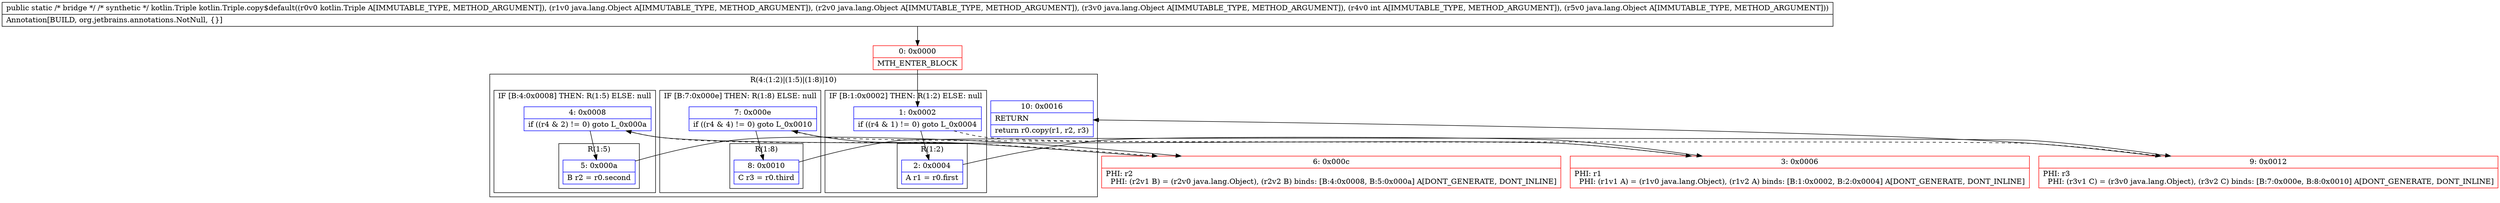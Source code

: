 digraph "CFG forkotlin.Triple.copy$default(Lkotlin\/Triple;Ljava\/lang\/Object;Ljava\/lang\/Object;Ljava\/lang\/Object;ILjava\/lang\/Object;)Lkotlin\/Triple;" {
subgraph cluster_Region_2109869497 {
label = "R(4:(1:2)|(1:5)|(1:8)|10)";
node [shape=record,color=blue];
subgraph cluster_IfRegion_1268737414 {
label = "IF [B:1:0x0002] THEN: R(1:2) ELSE: null";
node [shape=record,color=blue];
Node_1 [shape=record,label="{1\:\ 0x0002|if ((r4 & 1) != 0) goto L_0x0004\l}"];
subgraph cluster_Region_1122827003 {
label = "R(1:2)";
node [shape=record,color=blue];
Node_2 [shape=record,label="{2\:\ 0x0004|A r1 = r0.first\l}"];
}
}
subgraph cluster_IfRegion_921932209 {
label = "IF [B:4:0x0008] THEN: R(1:5) ELSE: null";
node [shape=record,color=blue];
Node_4 [shape=record,label="{4\:\ 0x0008|if ((r4 & 2) != 0) goto L_0x000a\l}"];
subgraph cluster_Region_1529998611 {
label = "R(1:5)";
node [shape=record,color=blue];
Node_5 [shape=record,label="{5\:\ 0x000a|B r2 = r0.second\l}"];
}
}
subgraph cluster_IfRegion_1798443174 {
label = "IF [B:7:0x000e] THEN: R(1:8) ELSE: null";
node [shape=record,color=blue];
Node_7 [shape=record,label="{7\:\ 0x000e|if ((r4 & 4) != 0) goto L_0x0010\l}"];
subgraph cluster_Region_1311507481 {
label = "R(1:8)";
node [shape=record,color=blue];
Node_8 [shape=record,label="{8\:\ 0x0010|C r3 = r0.third\l}"];
}
}
Node_10 [shape=record,label="{10\:\ 0x0016|RETURN\l|return r0.copy(r1, r2, r3)\l}"];
}
Node_0 [shape=record,color=red,label="{0\:\ 0x0000|MTH_ENTER_BLOCK\l}"];
Node_3 [shape=record,color=red,label="{3\:\ 0x0006|PHI: r1 \l  PHI: (r1v1 A) = (r1v0 java.lang.Object), (r1v2 A) binds: [B:1:0x0002, B:2:0x0004] A[DONT_GENERATE, DONT_INLINE]\l}"];
Node_6 [shape=record,color=red,label="{6\:\ 0x000c|PHI: r2 \l  PHI: (r2v1 B) = (r2v0 java.lang.Object), (r2v2 B) binds: [B:4:0x0008, B:5:0x000a] A[DONT_GENERATE, DONT_INLINE]\l}"];
Node_9 [shape=record,color=red,label="{9\:\ 0x0012|PHI: r3 \l  PHI: (r3v1 C) = (r3v0 java.lang.Object), (r3v2 C) binds: [B:7:0x000e, B:8:0x0010] A[DONT_GENERATE, DONT_INLINE]\l}"];
MethodNode[shape=record,label="{public static \/* bridge *\/ \/* synthetic *\/ kotlin.Triple kotlin.Triple.copy$default((r0v0 kotlin.Triple A[IMMUTABLE_TYPE, METHOD_ARGUMENT]), (r1v0 java.lang.Object A[IMMUTABLE_TYPE, METHOD_ARGUMENT]), (r2v0 java.lang.Object A[IMMUTABLE_TYPE, METHOD_ARGUMENT]), (r3v0 java.lang.Object A[IMMUTABLE_TYPE, METHOD_ARGUMENT]), (r4v0 int A[IMMUTABLE_TYPE, METHOD_ARGUMENT]), (r5v0 java.lang.Object A[IMMUTABLE_TYPE, METHOD_ARGUMENT]))  | Annotation[BUILD, org.jetbrains.annotations.NotNull, \{\}]\l}"];
MethodNode -> Node_0;
Node_1 -> Node_2;
Node_1 -> Node_3[style=dashed];
Node_2 -> Node_3;
Node_4 -> Node_5;
Node_4 -> Node_6[style=dashed];
Node_5 -> Node_6;
Node_7 -> Node_8;
Node_7 -> Node_9[style=dashed];
Node_8 -> Node_9;
Node_0 -> Node_1;
Node_3 -> Node_4;
Node_6 -> Node_7;
Node_9 -> Node_10;
}

